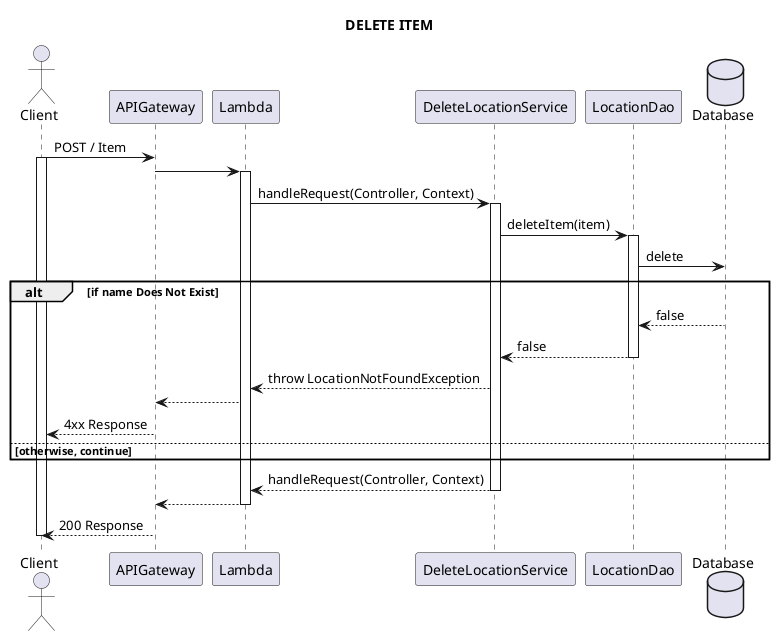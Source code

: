 @startuml
title DELETE ITEM

actor Client
participant APIGateway
participant Lambda
participant DeleteLocationService
participant LocationDao
database Database

Client -> APIGateway : POST / Item
activate Client
APIGateway -> Lambda
activate Lambda
Lambda -> DeleteLocationService :  handleRequest(Controller, Context)
activate DeleteLocationService


DeleteLocationService -> LocationDao : deleteItem(item)
activate LocationDao

LocationDao -> Database : delete

alt if name Does Not Exist
    LocationDao <-- Database : false
    DeleteLocationService <-- LocationDao : false
    deactivate LocationDao
    Lambda <-- DeleteLocationService : throw LocationNotFoundException
    APIGateway <-- Lambda
    Client <-- APIGateway : 4xx Response
else otherwise, continue
end

Lambda <-- DeleteLocationService : handleRequest(Controller, Context)
deactivate DeleteLocationService
APIGateway <-- Lambda
deactivate Lambda
Client <-- APIGateway : 200 Response
deactivate Client

@enduml
